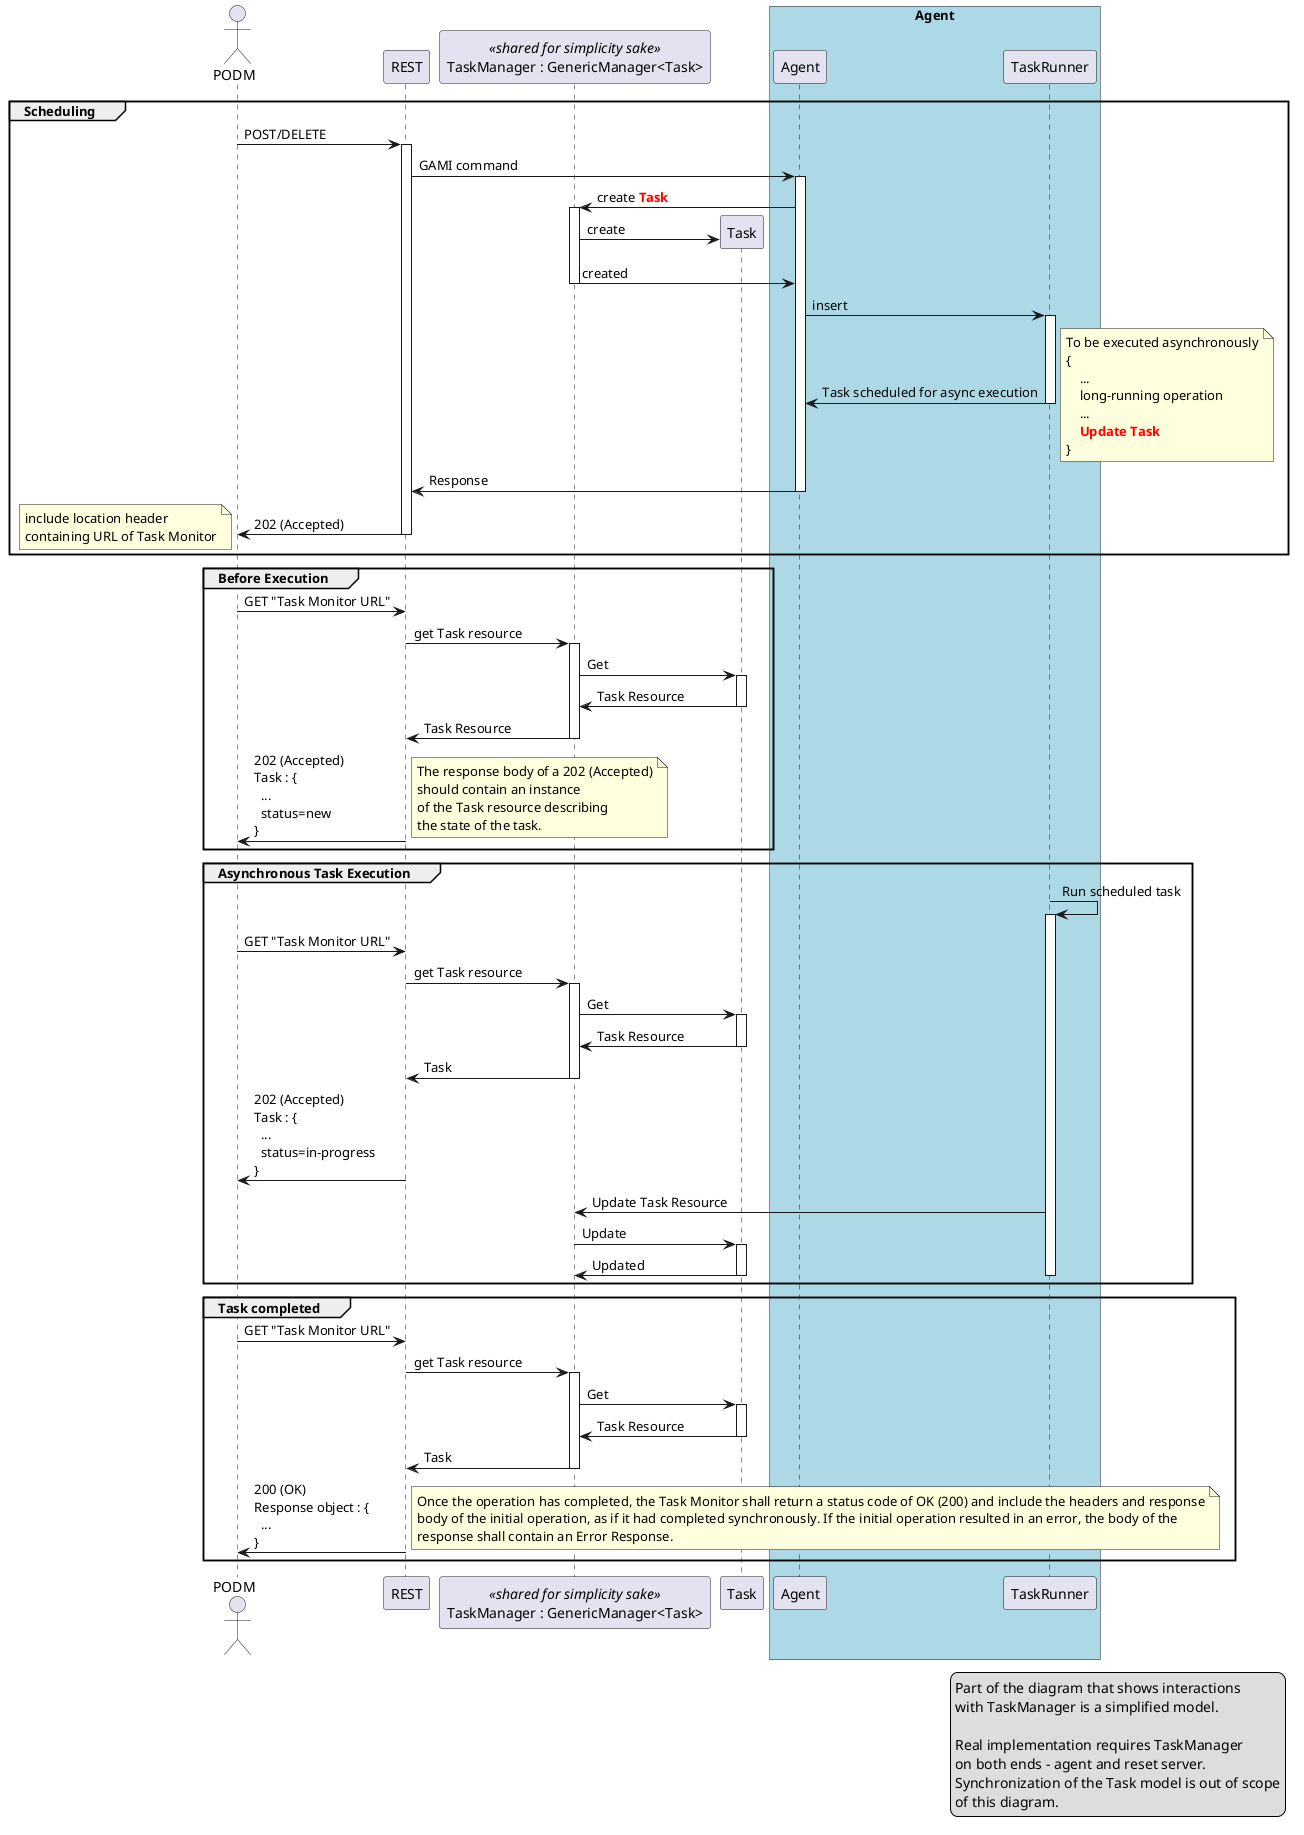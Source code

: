 @startuml
note left
    This diagram is out of date
end note
group Scheduling
actor PODM
participant REST
participant "TaskManager : GenericManager<Task>" << shared for simplicity sake >>
participant Task
box "Agent" #LightBlue
	participant Agent
	participant TaskRunner
end box
PODM -> REST : POST/DELETE
activate REST
REST -> Agent : GAMI command
activate Agent
Agent -> "TaskManager : GenericManager<Task>" : create <font color=red><b>Task
activate "TaskManager : GenericManager<Task>"
create Task
"TaskManager : GenericManager<Task>" -> Task : create
"TaskManager : GenericManager<Task>" -> Agent : created
deactivate "TaskManager : GenericManager<Task>"
Agent -> TaskRunner : insert
activate TaskRunner
TaskRunner -> Agent : Task scheduled for async execution
deactivate TaskRunner
note right
    To be executed asynchronously
    {
        ...
        long-running operation
        ...
        <font color=red><b>Update Task
    }
end note
Agent -> REST : Response
deactivate Agent
REST -> PODM : 202 (Accepted)
deactivate REST
note left
    include location header
    containing URL of Task Monitor
end note
end

group Before Execution
PODM -> REST : GET "Task Monitor URL"
REST -> "TaskManager : GenericManager<Task>" : get Task resource
activate "TaskManager : GenericManager<Task>"
"TaskManager : GenericManager<Task>" -> Task : Get
activate Task
Task -> "TaskManager : GenericManager<Task>" : Task Resource
deactivate Task
"TaskManager : GenericManager<Task>" -> REST : Task Resource
deactivate "TaskManager : GenericManager<Task>"
REST -> PODM : 202 (Accepted)\nTask : {\n  ...\n  status=new\n}
note right
    The response body of a 202 (Accepted)
    should contain an instance
    of the Task resource describing
    the state of the task.
end note
end

group Asynchronous Task Execution
TaskRunner -> TaskRunner : Run scheduled task
activate TaskRunner
PODM -> REST : GET "Task Monitor URL"
REST -> "TaskManager : GenericManager<Task>" : get Task resource
activate "TaskManager : GenericManager<Task>"
"TaskManager : GenericManager<Task>" -> Task : Get
activate Task
Task -> "TaskManager : GenericManager<Task>" : Task Resource
deactivate Task
"TaskManager : GenericManager<Task>" -> REST : Task
deactivate "TaskManager : GenericManager<Task>"
REST -> PODM : 202 (Accepted)\nTask : {\n  ...\n  status=in-progress\n}
TaskRunner -> "TaskManager : GenericManager<Task>" : Update Task Resource
"TaskManager : GenericManager<Task>" -> Task : Update
activate Task
Task -> "TaskManager : GenericManager<Task>" : Updated
deactivate Task
deactivate TaskRunner
end

group Task completed
PODM -> REST : GET "Task Monitor URL"
REST -> "TaskManager : GenericManager<Task>" : get Task resource
activate "TaskManager : GenericManager<Task>"

"TaskManager : GenericManager<Task>" -> Task : Get
activate Task
Task -> "TaskManager : GenericManager<Task>" : Task Resource
deactivate Task


"TaskManager : GenericManager<Task>" -> REST : Task
deactivate "TaskManager : GenericManager<Task>"
REST -> PODM : 200 (OK)\nResponse object : {\n  ...\n}
note right
    Once the operation has completed, the Task Monitor shall return a status code of OK (200) and include the headers and response
    body of the initial operation, as if it had completed synchronously. If the initial operation resulted in an error, the body of the
    response shall contain an Error Response.
end note
end

legend right
    Part of the diagram that shows interactions
    with TaskManager is a simplified model.

    Real implementation requires TaskManager
    on both ends - agent and reset server.
    Synchronization of the Task model is out of scope
    of this diagram.
endlegend

@enduml
